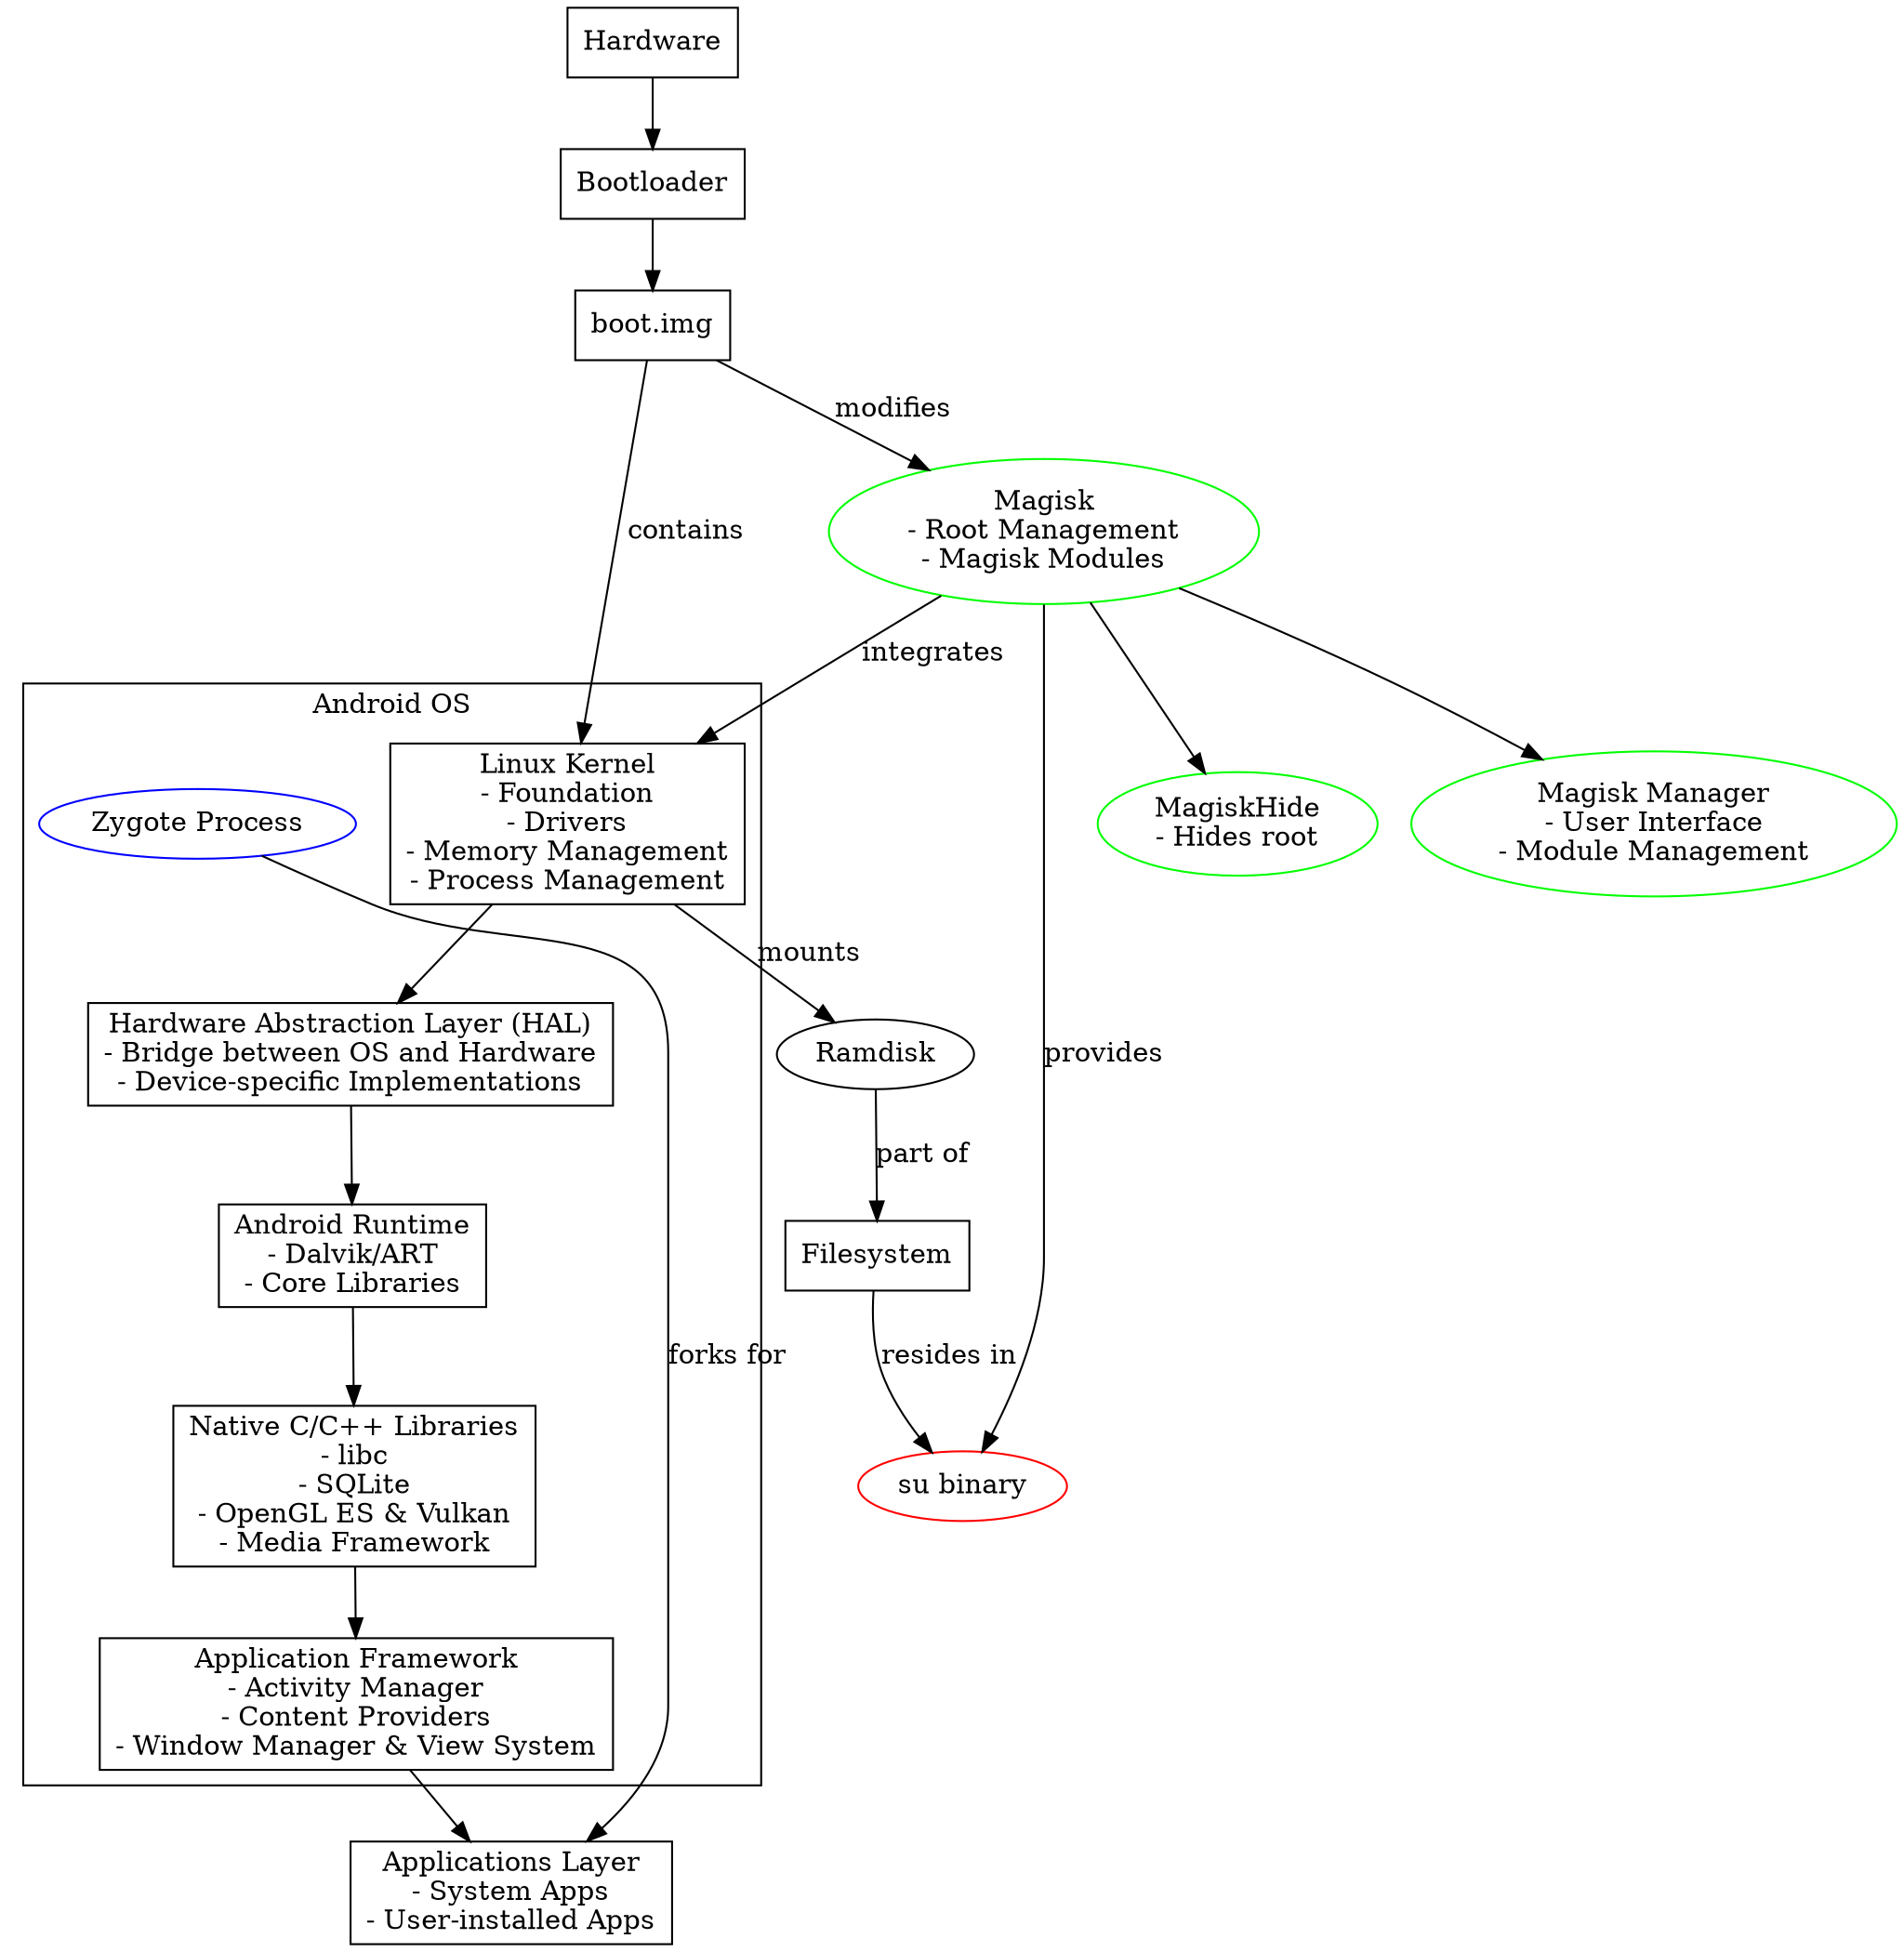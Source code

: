 digraph android_architecture_magisk {
    rankdir=TB;

    // Android Nodes
    hardware [label="Hardware", shape=box];
    bootloader [label="Bootloader", shape=box];
    bootimg [label="boot.img", shape=box];
    kernel [label="Linux Kernel\n- Foundation\n- Drivers\n- Memory Management\n- Process Management", shape=box];
    hal [label="Hardware Abstraction Layer (HAL)\n- Bridge between OS and Hardware\n- Device-specific Implementations", shape=box];
    runtime [label="Android Runtime\n- Dalvik/ART\n- Core Libraries", shape=box];
    native_libs [label="Native C/C++ Libraries\n- libc\n- SQLite\n- OpenGL ES & Vulkan\n- Media Framework", shape=box];
    app_framework [label="Application Framework\n- Activity Manager\n- Content Providers\n- Window Manager & View System", shape=box];
    apps [label="Applications Layer\n- System Apps\n- User-installed Apps", shape=box];
    zygote [label="Zygote Process", shape=ellipse, color=blue]; 
    ramdisk [label="Ramdisk", shape=ellipse];
    filesystem [label="Filesystem", shape=box];
    subinary [label="su binary", shape=ellipse, color=red]; 

    // Magisk Nodes
    magisk [label="Magisk\n- Root Management\n- Magisk Modules", shape=ellipse, color=green];
    magiskhide [label="MagiskHide\n- Hides root", shape=ellipse, color=green];
    magiskmanager [label="Magisk Manager\n- User Interface\n- Module Management", shape=ellipse, color=green];

    // Android Edges
    hardware -> bootloader;
    bootloader -> bootimg;
    bootimg -> kernel [label="contains"];
    kernel -> ramdisk [label="mounts"];
    ramdisk -> filesystem [label="part of"];
    kernel -> hal;
    hal -> runtime;
    runtime -> native_libs;
    native_libs -> app_framework;
    app_framework -> apps;
    zygote -> apps [label="forks for"];
    filesystem -> subinary [label="resides in"];

    // Magisk Edges
    bootimg -> magisk [label="modifies"];
    magisk -> kernel [label="integrates"];
    magisk -> subinary [label="provides"];
    magisk -> magiskhide;
    magisk -> magiskmanager;

    // Subgraphs
    subgraph cluster_os {
        label = "Android OS";
        kernel;
        hal;
        runtime;
        native_libs;
        app_framework;
        zygote;
    }

    // Additional info
    bootimg [tooltip="Contains the kernel and ramdisk"];
    ramdisk [tooltip="A temporary filesystem used during the boot process"];
    filesystem [tooltip="The main filesystem where all system and user data resides"];
    subinary [tooltip="Provides root access when invoked"];
    zygote [tooltip="Starts app processes in Android by forking"];
}

